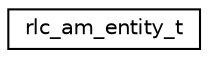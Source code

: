 digraph "Graphical Class Hierarchy"
{
 // LATEX_PDF_SIZE
  edge [fontname="Helvetica",fontsize="10",labelfontname="Helvetica",labelfontsize="10"];
  node [fontname="Helvetica",fontsize="10",shape=record];
  rankdir="LR";
  Node0 [label="rlc_am_entity_t",height=0.2,width=0.4,color="black", fillcolor="white", style="filled",URL="$structrlc__am__entity__t.html",tooltip="Structure containing a RLC AM instance protocol variables, statistic variables, allocation variables,..."];
}

